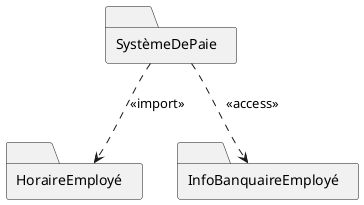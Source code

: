 @startuml
hide circle
allow_mixing
skinparam classAttributeIconSize 0
skinparam backgroundcolor transparent

folder SystèmeDePaie
folder HoraireEmployé
folder InfoBanquaireEmployé

SystèmeDePaie..>InfoBanquaireEmployé:<<access>>
SystèmeDePaie..>HoraireEmployé:<<import>>


@enduml